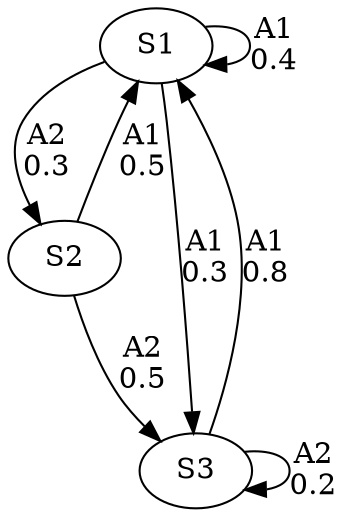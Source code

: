 digraph{
    S1;
    S2;
    S3;

    S1 -> S1[label="A1\n0.4"]
    S1 -> S2[label="A2\n0.3"]
    S1 -> S3[label="A1\n0.3"]
    S2 -> S1[label="A1\n0.5"]
    S2 -> S3[label="A2\n0.5"]
    S3 -> S3[label="A2\n0.2"]
    S3 -> S1[label="A1\n0.8"]
}